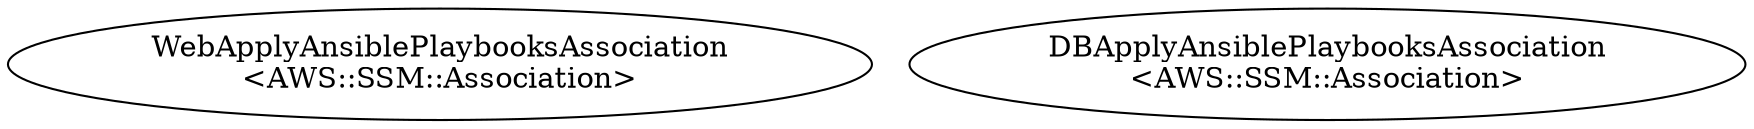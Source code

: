 digraph "template" {
WebApplyAnsiblePlaybooksAssociation [label="WebApplyAnsiblePlaybooksAssociation\n<AWS::SSM::Association>"];
DBApplyAnsiblePlaybooksAssociation [label="DBApplyAnsiblePlaybooksAssociation\n<AWS::SSM::Association>"];
}
